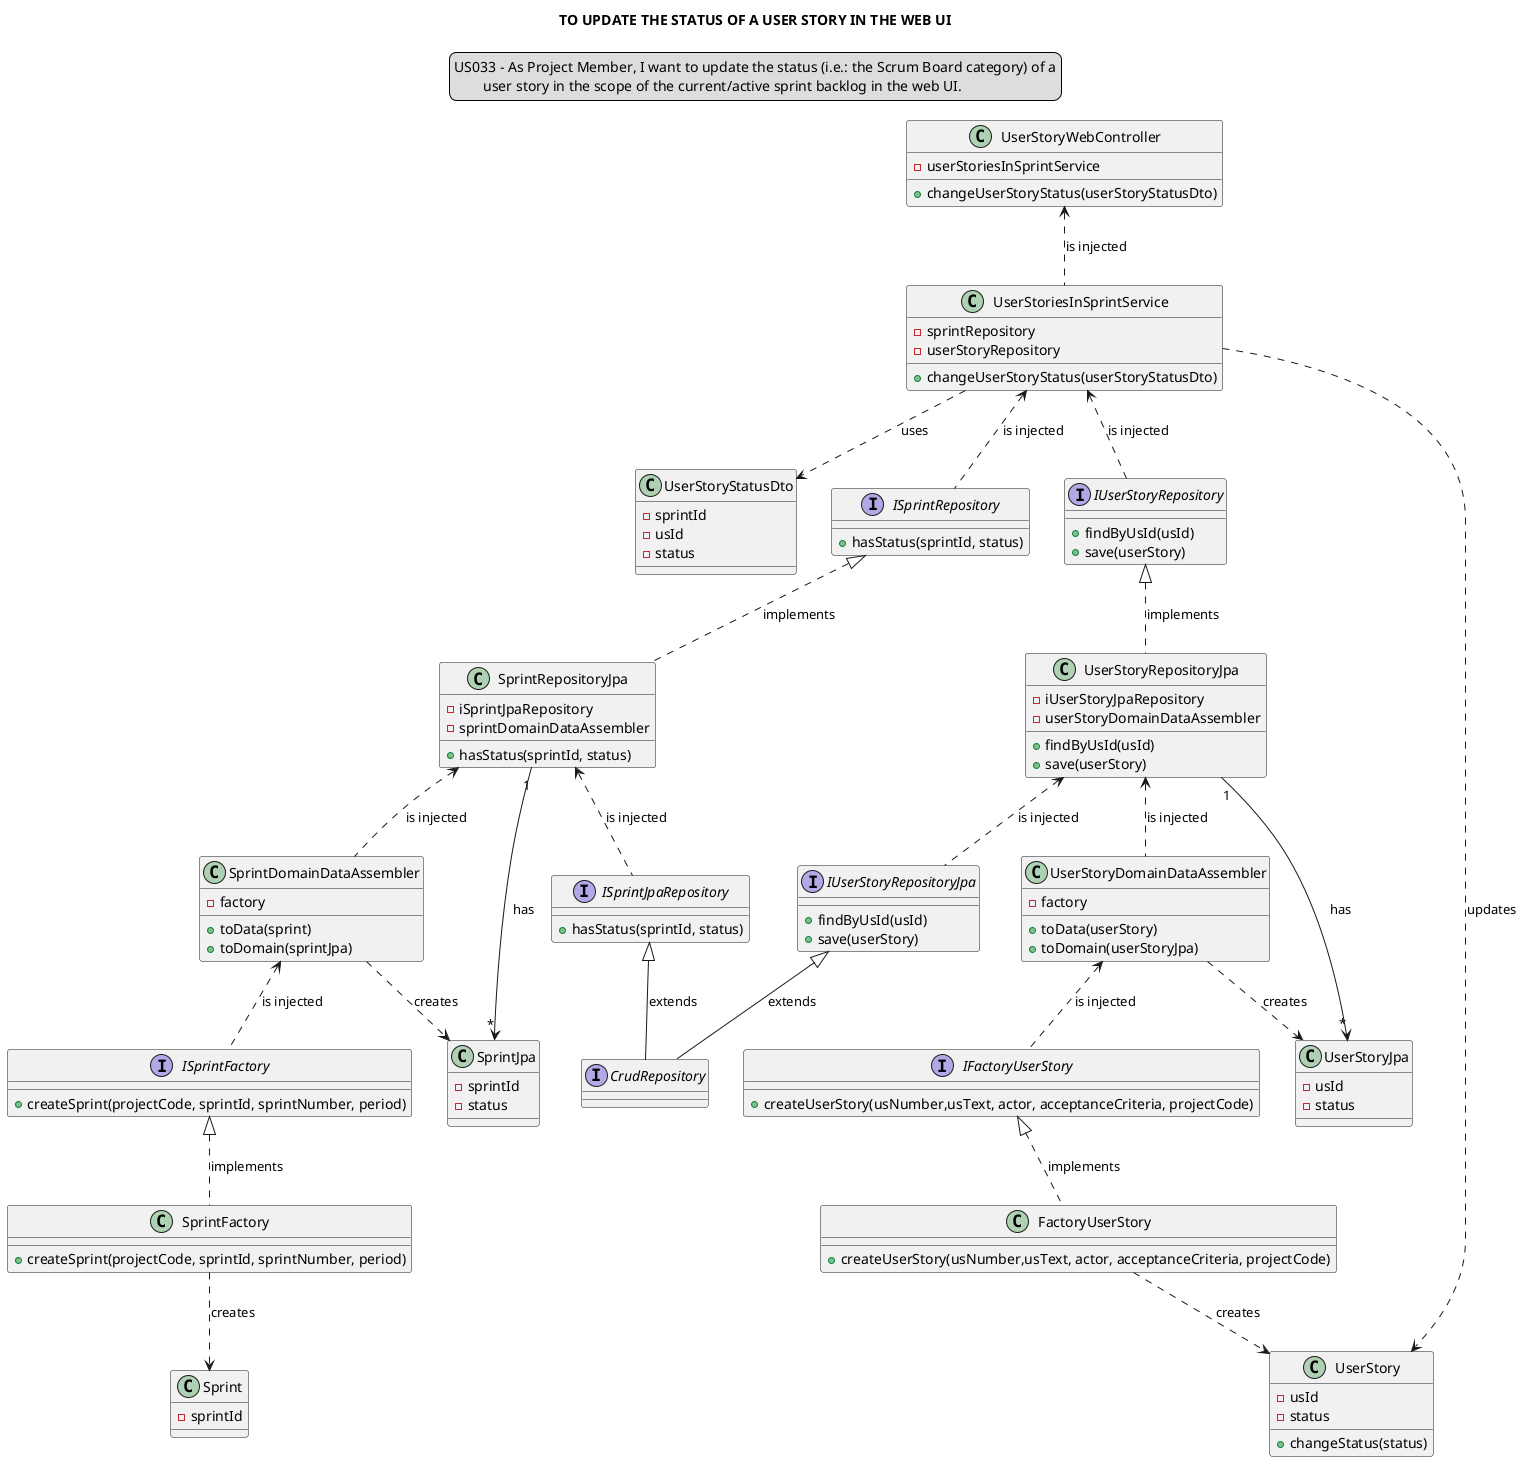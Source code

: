 @startuml
skinparam sequenceMessageAlign center
title TO UPDATE THE STATUS OF A USER STORY IN THE WEB UI
legend top
US033 - As Project Member, I want to update the status (i.e.: the Scrum Board category) of a
        user story in the scope of the current/active sprint backlog in the web UI.
end legend

class UserStoryWebController{
- userStoriesInSprintService
+ changeUserStoryStatus(userStoryStatusDto)
}

UserStoryWebController <.. UserStoriesInSprintService: is injected

class UserStoriesInSprintService{
-sprintRepository
-userStoryRepository
+ changeUserStoryStatus(userStoryStatusDto)
}

UserStoriesInSprintService ..> UserStoryStatusDto: uses
UserStoriesInSprintService <.. ISprintRepository: is injected
UserStoriesInSprintService <.. IUserStoryRepository: is injected
UserStoriesInSprintService ..> UserStory: updates

class UserStoryStatusDto{
- sprintId
- usId
- status
}

interface ISprintRepository {
+ hasStatus(sprintId, status)
}

ISprintRepository <|.. SprintRepositoryJpa: implements
SprintRepositoryJpa <.. ISprintJpaRepository: is injected

interface ISprintJpaRepository {
+ hasStatus(sprintId, status)
}
ISprintJpaRepository <|-- CrudRepository: extends

interface CrudRepository {
}

class SprintRepositoryJpa {
- iSprintJpaRepository
- sprintDomainDataAssembler
+ hasStatus(sprintId, status)
}
SprintRepositoryJpa <.. SprintDomainDataAssembler: is injected
SprintRepositoryJpa "1"--> "*"SprintJpa: has

interface IUserStoryRepository{
+ findByUsId(usId)
+ save(userStory)
}

IUserStoryRepository <|.. UserStoryRepositoryJpa: implements
UserStoryRepositoryJpa <.. IUserStoryRepositoryJpa: is injected


class UserStoryRepositoryJpa{
- iUserStoryJpaRepository
- userStoryDomainDataAssembler
+ findByUsId(usId)
+ save(userStory)
}
UserStoryRepositoryJpa <.. UserStoryDomainDataAssembler: is injected
UserStoryRepositoryJpa "1"--> "*"UserStoryJpa: has

interface IUserStoryRepositoryJpa{
+ findByUsId(usId)
+ save(userStory)
}
IUserStoryRepositoryJpa <|-- CrudRepository: extends

class UserStory{
- usId
- status
+ changeStatus(status)
}

class SprintJpa {
- sprintId
- status
}

class SprintDomainDataAssembler{
- factory
+ toData(sprint)
+ toDomain(sprintJpa)
}
SprintDomainDataAssembler ..> SprintJpa: creates
SprintDomainDataAssembler <.. ISprintFactory: is injected

interface ISprintFactory{
+ createSprint(projectCode, sprintId, sprintNumber, period)
}
ISprintFactory <|.. SprintFactory: implements


class SprintFactory{
+ createSprint(projectCode, sprintId, sprintNumber, period)
}
SprintFactory ..> Sprint: creates

class Sprint {
- sprintId
}

class UserStoryJpa {
- usId
- status
}

class UserStoryDomainDataAssembler{
- factory
+ toData(userStory)
+ toDomain(userStoryJpa)
}
UserStoryDomainDataAssembler ..> UserStoryJpa: creates
UserStoryDomainDataAssembler <.. IFactoryUserStory: is injected

interface IFactoryUserStory{
+ createUserStory(usNumber,usText, actor, acceptanceCriteria, projectCode)
}
IFactoryUserStory <|.. FactoryUserStory: implements

class FactoryUserStory{
+ createUserStory(usNumber,usText, actor, acceptanceCriteria, projectCode)
}
FactoryUserStory ..> UserStory: creates
@enduml